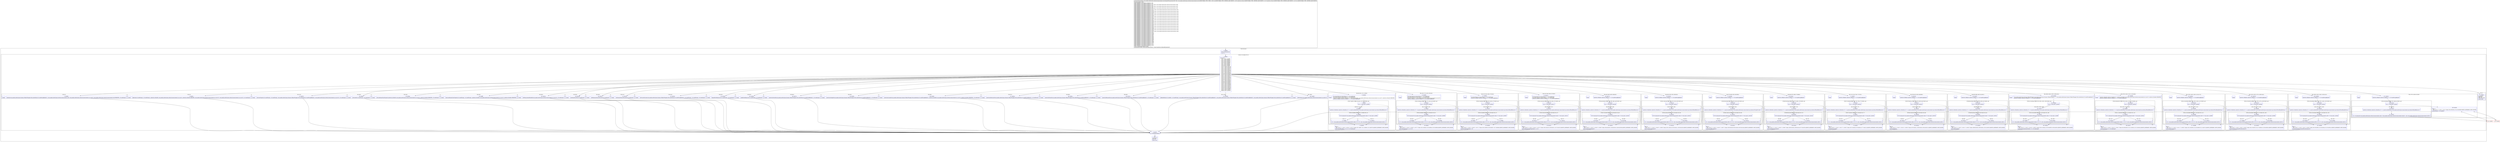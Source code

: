 digraph "CFG forcom.google.android.gms.internal.measurement.zzdo.dispatchTransaction(ILandroid\/os\/Parcel;Landroid\/os\/Parcel;I)Z" {
subgraph cluster_Region_1025951242 {
label = "R(4:0|1|4|144)";
node [shape=record,color=blue];
Node_0 [shape=record,label="{0\:\ 0x0000|MTH_ENTER_BLOCK\l|? r5 = 0\l}"];
subgraph cluster_SwitchRegion_47468828 {
label = "Switch: 38, default: R(1:2)";
node [shape=record,color=blue];
Node_1 [shape=record,label="{1\:\ 0x0001|switch(r9) \{\l    case 1: goto L_0x0006;\l    case 2: goto L_0x0022;\l    case 3: goto L_0x0043;\l    case 4: goto L_0x0076;\l    case 5: goto L_0x0093;\l    case 6: goto L_0x00be;\l    case 7: goto L_0x00e1;\l    case 8: goto L_0x00ee;\l    case 9: goto L_0x00ff;\l    case 10: goto L_0x0114;\l    case 11: goto L_0x013b;\l    case 12: goto L_0x0148;\l    case 13: goto L_0x0151;\l    case 14: goto L_0x015a;\l    case 15: goto L_0x0163;\l    case 16: goto L_0x017d;\l    case 17: goto L_0x019c;\l    case 18: goto L_0x01bb;\l    case 19: goto L_0x01da;\l    case 20: goto L_0x01f9;\l    case 21: goto L_0x0218;\l    case 22: goto L_0x0237;\l    case 23: goto L_0x0256;\l    case 24: goto L_0x0263;\l    case 25: goto L_0x0270;\l    case 26: goto L_0x0281;\l    case 27: goto L_0x0292;\l    case 28: goto L_0x02ab;\l    case 29: goto L_0x02bc;\l    case 30: goto L_0x02cd;\l    case 31: goto L_0x02de;\l    case 32: goto L_0x0309;\l    case 33: goto L_0x0334;\l    case 34: goto L_0x035a;\l    case 35: goto L_0x0379;\l    case 36: goto L_0x0398;\l    case 37: goto L_0x03b7;\l    case 38: goto L_0x03c0;\l    default: goto L_0x0004;\l\}\l}"];
subgraph cluster_Region_488015137 {
label = "R(2:3|1)";
node [shape=record,color=blue];
Node_3 [shape=record,label="{3\:\ 0x0006|initialize(com.google.android.gms.dynamic.IObjectWrapper.Stub.asInterface(r10.readStrongBinder()), (com.google.android.gms.internal.measurement.zzdy) com.google.android.gms.internal.measurement.zzs.zza(r10, com.google.android.gms.internal.measurement.zzdy.CREATOR), r10.readLong())\l}"];
Node_InsnContainer_502675430 [shape=record,label="{|break\l}"];
}
subgraph cluster_Region_962967858 {
label = "R(2:5|1)";
node [shape=record,color=blue];
Node_5 [shape=record,label="{5\:\ 0x0022|logEvent(r10.readString(), r10.readString(), (android.os.Bundle) com.google.android.gms.internal.measurement.zzs.zza(r10, android.os.Bundle.CREATOR), com.google.android.gms.internal.measurement.zzs.zza(r10), com.google.android.gms.internal.measurement.zzs.zza(r10), r10.readLong())\l}"];
Node_InsnContainer_421090227 [shape=record,label="{|break\l}"];
}
subgraph cluster_Region_844884238 {
label = "R(4:6|(2:9|(1:11)(1:12))|8|1)";
node [shape=record,color=blue];
Node_6 [shape=record,label="{6\:\ 0x0043|java.lang.String java.lang.String r2 = r10.readString()\ljava.lang.String java.lang.String r3 = r10.readString()\landroid.os.Bundle android.os.Bundle r4 = (android.os.Bundle) com.google.android.gms.internal.measurement.zzs.zza(r10, android.os.Bundle.CREATOR)\landroid.os.IBinder android.os.IBinder r1 = r10.readStrongBinder()\l}"];
subgraph cluster_IfRegion_1183117277 {
label = "IF [B:7:0x0057] THEN: R(2:9|(1:11)(1:12)) ELSE: null";
node [shape=record,color=blue];
Node_7 [shape=record,label="{7\:\ 0x0057|if (r1 != null) goto L_0x0062\l}"];
subgraph cluster_Region_706485731 {
label = "R(2:9|(1:11)(1:12))";
node [shape=record,color=blue];
Node_9 [shape=record,label="{9\:\ 0x0062|android.os.IInterface android.os.IInterface r0 = r1.queryLocalInterface(\"com.google.android.gms.measurement.api.internal.IBundleReceiver\")\l}"];
subgraph cluster_IfRegion_1991647256 {
label = "IF [B:10:0x006a] THEN: R(1:11) ELSE: R(1:12)";
node [shape=record,color=blue];
Node_10 [shape=record,label="{10\:\ 0x006a|if ((r0 instanceof com.google.android.gms.internal.measurement.zzdq) == true) goto L_0x006c\l}"];
subgraph cluster_Region_1889659871 {
label = "R(1:11)";
node [shape=record,color=blue];
Node_11 [shape=record,label="{11\:\ 0x006c|r5 = (com.google.android.gms.internal.measurement.zzdq) r0\l}"];
}
subgraph cluster_Region_1584957078 {
label = "R(1:12)";
node [shape=record,color=blue];
Node_12 [shape=record,label="{12\:\ 0x0070|r5 = new com.google.android.gms.internal.measurement.zzds(r1)\l}"];
}
}
}
}
Node_8 [shape=record,label="{8\:\ 0x0059|PHI: r5 \l  PHI: (r5v55 ?) = (r5v0 ?), (r5v54 ?), (r5v73 ?) binds: [B:7:0x0057, B:11:0x006c, B:12:0x0070] A[DONT_GENERATE, DONT_INLINE]\l|logEventAndBundle(r2, r3, r4, r5, r10.readLong())\l}"];
Node_InsnContainer_814735932 [shape=record,label="{|break\l}"];
}
subgraph cluster_Region_476756684 {
label = "R(2:13|1)";
node [shape=record,color=blue];
Node_13 [shape=record,label="{13\:\ 0x0076|setUserProperty(r10.readString(), r10.readString(), com.google.android.gms.dynamic.IObjectWrapper.Stub.asInterface(r10.readStrongBinder()), com.google.android.gms.internal.measurement.zzs.zza(r10), r10.readLong())\l}"];
Node_InsnContainer_147995738 [shape=record,label="{|break\l}"];
}
subgraph cluster_Region_1956010563 {
label = "R(4:14|(2:17|(1:19)(1:20))|16|1)";
node [shape=record,color=blue];
Node_14 [shape=record,label="{14\:\ 0x0093|java.lang.String java.lang.String r1 = r10.readString()\ljava.lang.String java.lang.String r2 = r10.readString()\lboolean boolean r3 = com.google.android.gms.internal.measurement.zzs.zza(r10)\landroid.os.IBinder android.os.IBinder r4 = r10.readStrongBinder()\l}"];
subgraph cluster_IfRegion_1418141296 {
label = "IF [B:15:0x00a3] THEN: R(2:17|(1:19)(1:20)) ELSE: null";
node [shape=record,color=blue];
Node_15 [shape=record,label="{15\:\ 0x00a3|if (r4 != null) goto L_0x00aa\l}"];
subgraph cluster_Region_1401028342 {
label = "R(2:17|(1:19)(1:20))";
node [shape=record,color=blue];
Node_17 [shape=record,label="{17\:\ 0x00aa|android.os.IInterface android.os.IInterface r0 = r4.queryLocalInterface(\"com.google.android.gms.measurement.api.internal.IBundleReceiver\")\l}"];
subgraph cluster_IfRegion_1911773256 {
label = "IF [B:18:0x00b2] THEN: R(1:19) ELSE: R(1:20)";
node [shape=record,color=blue];
Node_18 [shape=record,label="{18\:\ 0x00b2|if ((r0 instanceof com.google.android.gms.internal.measurement.zzdq) == true) goto L_0x00b4\l}"];
subgraph cluster_Region_375300744 {
label = "R(1:19)";
node [shape=record,color=blue];
Node_19 [shape=record,label="{19\:\ 0x00b4|r5 = (com.google.android.gms.internal.measurement.zzdq) r0\l}"];
}
subgraph cluster_Region_1873259721 {
label = "R(1:20)";
node [shape=record,color=blue];
Node_20 [shape=record,label="{20\:\ 0x00b8|r5 = new com.google.android.gms.internal.measurement.zzds(r4)\l}"];
}
}
}
}
Node_16 [shape=record,label="{16\:\ 0x00a5|PHI: r5 \l  PHI: (r5v50 ?) = (r5v0 ?), (r5v49 ?), (r5v72 ?) binds: [B:15:0x00a3, B:19:0x00b4, B:20:0x00b8] A[DONT_GENERATE, DONT_INLINE]\l|getUserProperties(r1, r2, r3, r5)\l}"];
Node_InsnContainer_1535472184 [shape=record,label="{|break\l}"];
}
subgraph cluster_Region_684364957 {
label = "R(4:21|(2:24|(1:26)(1:27))|23|1)";
node [shape=record,color=blue];
Node_21 [shape=record,label="{21\:\ 0x00be|java.lang.String java.lang.String r1 = r10.readString()\landroid.os.IBinder android.os.IBinder r2 = r10.readStrongBinder()\l}"];
subgraph cluster_IfRegion_1939772397 {
label = "IF [B:22:0x00c6] THEN: R(2:24|(1:26)(1:27)) ELSE: null";
node [shape=record,color=blue];
Node_22 [shape=record,label="{22\:\ 0x00c6|if (r2 != null) goto L_0x00cd\l}"];
subgraph cluster_Region_154500258 {
label = "R(2:24|(1:26)(1:27))";
node [shape=record,color=blue];
Node_24 [shape=record,label="{24\:\ 0x00cd|android.os.IInterface android.os.IInterface r0 = r2.queryLocalInterface(\"com.google.android.gms.measurement.api.internal.IBundleReceiver\")\l}"];
subgraph cluster_IfRegion_1083107794 {
label = "IF [B:25:0x00d5] THEN: R(1:26) ELSE: R(1:27)";
node [shape=record,color=blue];
Node_25 [shape=record,label="{25\:\ 0x00d5|if ((r0 instanceof com.google.android.gms.internal.measurement.zzdq) == true) goto L_0x00d7\l}"];
subgraph cluster_Region_626068710 {
label = "R(1:26)";
node [shape=record,color=blue];
Node_26 [shape=record,label="{26\:\ 0x00d7|r5 = (com.google.android.gms.internal.measurement.zzdq) r0\l}"];
}
subgraph cluster_Region_761935067 {
label = "R(1:27)";
node [shape=record,color=blue];
Node_27 [shape=record,label="{27\:\ 0x00db|r5 = new com.google.android.gms.internal.measurement.zzds(r2)\l}"];
}
}
}
}
Node_23 [shape=record,label="{23\:\ 0x00c8|PHI: r5 \l  PHI: (r5v46 ?) = (r5v0 ?), (r5v45 ?), (r5v71 ?) binds: [B:22:0x00c6, B:26:0x00d7, B:27:0x00db] A[DONT_GENERATE, DONT_INLINE]\l|getMaxUserProperties(r1, r5)\l}"];
Node_InsnContainer_349500790 [shape=record,label="{|break\l}"];
}
subgraph cluster_Region_1562481146 {
label = "R(2:28|1)";
node [shape=record,color=blue];
Node_28 [shape=record,label="{28\:\ 0x00e1|setUserId(r10.readString(), r10.readLong())\l}"];
Node_InsnContainer_1149781736 [shape=record,label="{|break\l}"];
}
subgraph cluster_Region_879556851 {
label = "R(2:29|1)";
node [shape=record,color=blue];
Node_29 [shape=record,label="{29\:\ 0x00ee|setConditionalUserProperty((android.os.Bundle) com.google.android.gms.internal.measurement.zzs.zza(r10, android.os.Bundle.CREATOR), r10.readLong())\l}"];
Node_InsnContainer_127976525 [shape=record,label="{|break\l}"];
}
subgraph cluster_Region_1449081602 {
label = "R(2:30|1)";
node [shape=record,color=blue];
Node_30 [shape=record,label="{30\:\ 0x00ff|clearConditionalUserProperty(r10.readString(), r10.readString(), (android.os.Bundle) com.google.android.gms.internal.measurement.zzs.zza(r10, android.os.Bundle.CREATOR))\l}"];
Node_InsnContainer_1348900903 [shape=record,label="{|break\l}"];
}
subgraph cluster_Region_1063657312 {
label = "R(4:31|(2:34|(1:36)(1:37))|33|1)";
node [shape=record,color=blue];
Node_31 [shape=record,label="{31\:\ 0x0114|java.lang.String java.lang.String r1 = r10.readString()\ljava.lang.String java.lang.String r2 = r10.readString()\landroid.os.IBinder android.os.IBinder r3 = r10.readStrongBinder()\l}"];
subgraph cluster_IfRegion_1347764380 {
label = "IF [B:32:0x0120] THEN: R(2:34|(1:36)(1:37)) ELSE: null";
node [shape=record,color=blue];
Node_32 [shape=record,label="{32\:\ 0x0120|if (r3 != null) goto L_0x0127\l}"];
subgraph cluster_Region_1917281968 {
label = "R(2:34|(1:36)(1:37))";
node [shape=record,color=blue];
Node_34 [shape=record,label="{34\:\ 0x0127|android.os.IInterface android.os.IInterface r0 = r3.queryLocalInterface(\"com.google.android.gms.measurement.api.internal.IBundleReceiver\")\l}"];
subgraph cluster_IfRegion_1808792129 {
label = "IF [B:35:0x012f] THEN: R(1:36) ELSE: R(1:37)";
node [shape=record,color=blue];
Node_35 [shape=record,label="{35\:\ 0x012f|if ((r0 instanceof com.google.android.gms.internal.measurement.zzdq) == true) goto L_0x0131\l}"];
subgraph cluster_Region_481958657 {
label = "R(1:36)";
node [shape=record,color=blue];
Node_36 [shape=record,label="{36\:\ 0x0131|r5 = (com.google.android.gms.internal.measurement.zzdq) r0\l}"];
}
subgraph cluster_Region_1661541572 {
label = "R(1:37)";
node [shape=record,color=blue];
Node_37 [shape=record,label="{37\:\ 0x0135|r5 = new com.google.android.gms.internal.measurement.zzds(r3)\l}"];
}
}
}
}
Node_33 [shape=record,label="{33\:\ 0x0122|PHI: r5 \l  PHI: (r5v43 ?) = (r5v0 ?), (r5v42 ?), (r5v70 ?) binds: [B:32:0x0120, B:36:0x0131, B:37:0x0135] A[DONT_GENERATE, DONT_INLINE]\l|getConditionalUserProperties(r1, r2, r5)\l}"];
Node_InsnContainer_60709304 [shape=record,label="{|break\l}"];
}
subgraph cluster_Region_43874090 {
label = "R(2:38|1)";
node [shape=record,color=blue];
Node_38 [shape=record,label="{38\:\ 0x013b|setMeasurementEnabled(com.google.android.gms.internal.measurement.zzs.zza(r10), r10.readLong())\l}"];
Node_InsnContainer_758500176 [shape=record,label="{|break\l}"];
}
subgraph cluster_Region_1240914289 {
label = "R(2:39|1)";
node [shape=record,color=blue];
Node_39 [shape=record,label="{39\:\ 0x0148|resetAnalyticsData(r10.readLong())\l}"];
Node_InsnContainer_945031790 [shape=record,label="{|break\l}"];
}
subgraph cluster_Region_1360596585 {
label = "R(2:40|1)";
node [shape=record,color=blue];
Node_40 [shape=record,label="{40\:\ 0x0151|setMinimumSessionDuration(r10.readLong())\l}"];
Node_InsnContainer_1383407697 [shape=record,label="{|break\l}"];
}
subgraph cluster_Region_758597183 {
label = "R(2:41|1)";
node [shape=record,color=blue];
Node_41 [shape=record,label="{41\:\ 0x015a|setSessionTimeoutDuration(r10.readLong())\l}"];
Node_InsnContainer_900218509 [shape=record,label="{|break\l}"];
}
subgraph cluster_Region_744162327 {
label = "R(2:42|1)";
node [shape=record,color=blue];
Node_42 [shape=record,label="{42\:\ 0x0163|setCurrentScreen(com.google.android.gms.dynamic.IObjectWrapper.Stub.asInterface(r10.readStrongBinder()), r10.readString(), r10.readString(), r10.readLong())\l}"];
Node_InsnContainer_1473764965 [shape=record,label="{|break\l}"];
}
subgraph cluster_Region_91778681 {
label = "R(4:43|(2:46|(1:48)(1:49))|45|1)";
node [shape=record,color=blue];
Node_43 [shape=record,label="{43\:\ 0x017d|android.os.IBinder android.os.IBinder r1 = r10.readStrongBinder()\l}"];
subgraph cluster_IfRegion_148196538 {
label = "IF [B:44:0x0181] THEN: R(2:46|(1:48)(1:49)) ELSE: null";
node [shape=record,color=blue];
Node_44 [shape=record,label="{44\:\ 0x0181|if (r1 != null) goto L_0x0188\l}"];
subgraph cluster_Region_1594409770 {
label = "R(2:46|(1:48)(1:49))";
node [shape=record,color=blue];
Node_46 [shape=record,label="{46\:\ 0x0188|android.os.IInterface android.os.IInterface r0 = r1.queryLocalInterface(\"com.google.android.gms.measurement.api.internal.IBundleReceiver\")\l}"];
subgraph cluster_IfRegion_195194232 {
label = "IF [B:47:0x0190] THEN: R(1:48) ELSE: R(1:49)";
node [shape=record,color=blue];
Node_47 [shape=record,label="{47\:\ 0x0190|if ((r0 instanceof com.google.android.gms.internal.measurement.zzdq) == true) goto L_0x0192\l}"];
subgraph cluster_Region_462402270 {
label = "R(1:48)";
node [shape=record,color=blue];
Node_48 [shape=record,label="{48\:\ 0x0192|r5 = (com.google.android.gms.internal.measurement.zzdq) r0\l}"];
}
subgraph cluster_Region_463817074 {
label = "R(1:49)";
node [shape=record,color=blue];
Node_49 [shape=record,label="{49\:\ 0x0196|r5 = new com.google.android.gms.internal.measurement.zzds(r1)\l}"];
}
}
}
}
Node_45 [shape=record,label="{45\:\ 0x0183|PHI: r5 \l  PHI: (r5v40 ?) = (r5v0 ?), (r5v39 ?), (r5v69 ?) binds: [B:44:0x0181, B:48:0x0192, B:49:0x0196] A[DONT_GENERATE, DONT_INLINE]\l|getCurrentScreenName(r5)\l}"];
Node_InsnContainer_1078361118 [shape=record,label="{|break\l}"];
}
subgraph cluster_Region_1037839244 {
label = "R(4:50|(2:53|(1:55)(1:56))|52|1)";
node [shape=record,color=blue];
Node_50 [shape=record,label="{50\:\ 0x019c|android.os.IBinder android.os.IBinder r1 = r10.readStrongBinder()\l}"];
subgraph cluster_IfRegion_11203598 {
label = "IF [B:51:0x01a0] THEN: R(2:53|(1:55)(1:56)) ELSE: null";
node [shape=record,color=blue];
Node_51 [shape=record,label="{51\:\ 0x01a0|if (r1 != null) goto L_0x01a7\l}"];
subgraph cluster_Region_1486982136 {
label = "R(2:53|(1:55)(1:56))";
node [shape=record,color=blue];
Node_53 [shape=record,label="{53\:\ 0x01a7|android.os.IInterface android.os.IInterface r0 = r1.queryLocalInterface(\"com.google.android.gms.measurement.api.internal.IBundleReceiver\")\l}"];
subgraph cluster_IfRegion_463999104 {
label = "IF [B:54:0x01af] THEN: R(1:55) ELSE: R(1:56)";
node [shape=record,color=blue];
Node_54 [shape=record,label="{54\:\ 0x01af|if ((r0 instanceof com.google.android.gms.internal.measurement.zzdq) == true) goto L_0x01b1\l}"];
subgraph cluster_Region_1737131730 {
label = "R(1:55)";
node [shape=record,color=blue];
Node_55 [shape=record,label="{55\:\ 0x01b1|r5 = (com.google.android.gms.internal.measurement.zzdq) r0\l}"];
}
subgraph cluster_Region_903805485 {
label = "R(1:56)";
node [shape=record,color=blue];
Node_56 [shape=record,label="{56\:\ 0x01b5|r5 = new com.google.android.gms.internal.measurement.zzds(r1)\l}"];
}
}
}
}
Node_52 [shape=record,label="{52\:\ 0x01a2|PHI: r5 \l  PHI: (r5v37 ?) = (r5v0 ?), (r5v36 ?), (r5v68 ?) binds: [B:51:0x01a0, B:55:0x01b1, B:56:0x01b5] A[DONT_GENERATE, DONT_INLINE]\l|getCurrentScreenClass(r5)\l}"];
Node_InsnContainer_888045261 [shape=record,label="{|break\l}"];
}
subgraph cluster_Region_663099318 {
label = "R(4:57|(2:60|(1:62)(1:63))|59|1)";
node [shape=record,color=blue];
Node_57 [shape=record,label="{57\:\ 0x01bb|android.os.IBinder android.os.IBinder r1 = r10.readStrongBinder()\l}"];
subgraph cluster_IfRegion_1391543391 {
label = "IF [B:58:0x01bf] THEN: R(2:60|(1:62)(1:63)) ELSE: null";
node [shape=record,color=blue];
Node_58 [shape=record,label="{58\:\ 0x01bf|if (r1 != null) goto L_0x01c6\l}"];
subgraph cluster_Region_479980086 {
label = "R(2:60|(1:62)(1:63))";
node [shape=record,color=blue];
Node_60 [shape=record,label="{60\:\ 0x01c6|android.os.IInterface android.os.IInterface r0 = r1.queryLocalInterface(\"com.google.android.gms.measurement.api.internal.IStringProvider\")\l}"];
subgraph cluster_IfRegion_492949998 {
label = "IF [B:61:0x01ce] THEN: R(1:62) ELSE: R(1:63)";
node [shape=record,color=blue];
Node_61 [shape=record,label="{61\:\ 0x01ce|if ((r0 instanceof com.google.android.gms.internal.measurement.zzdw) == true) goto L_0x01d0\l}"];
subgraph cluster_Region_576939558 {
label = "R(1:62)";
node [shape=record,color=blue];
Node_62 [shape=record,label="{62\:\ 0x01d0|r5 = (com.google.android.gms.internal.measurement.zzdw) r0\l}"];
}
subgraph cluster_Region_1537384935 {
label = "R(1:63)";
node [shape=record,color=blue];
Node_63 [shape=record,label="{63\:\ 0x01d4|r5 = new com.google.android.gms.internal.measurement.zzdx(r1)\l}"];
}
}
}
}
Node_59 [shape=record,label="{59\:\ 0x01c1|PHI: r5 \l  PHI: (r5v34 ?) = (r5v0 ?), (r5v33 ?), (r5v67 ?) binds: [B:58:0x01bf, B:62:0x01d0, B:63:0x01d4] A[DONT_GENERATE, DONT_INLINE]\l|setInstanceIdProvider(r5)\l}"];
Node_InsnContainer_1080143867 [shape=record,label="{|break\l}"];
}
subgraph cluster_Region_1154469219 {
label = "R(4:64|(2:67|(1:69)(1:70))|66|1)";
node [shape=record,color=blue];
Node_64 [shape=record,label="{64\:\ 0x01da|android.os.IBinder android.os.IBinder r1 = r10.readStrongBinder()\l}"];
subgraph cluster_IfRegion_1205942455 {
label = "IF [B:65:0x01de] THEN: R(2:67|(1:69)(1:70)) ELSE: null";
node [shape=record,color=blue];
Node_65 [shape=record,label="{65\:\ 0x01de|if (r1 != null) goto L_0x01e5\l}"];
subgraph cluster_Region_425919240 {
label = "R(2:67|(1:69)(1:70))";
node [shape=record,color=blue];
Node_67 [shape=record,label="{67\:\ 0x01e5|android.os.IInterface android.os.IInterface r0 = r1.queryLocalInterface(\"com.google.android.gms.measurement.api.internal.IBundleReceiver\")\l}"];
subgraph cluster_IfRegion_30638252 {
label = "IF [B:68:0x01ed] THEN: R(1:69) ELSE: R(1:70)";
node [shape=record,color=blue];
Node_68 [shape=record,label="{68\:\ 0x01ed|if ((r0 instanceof com.google.android.gms.internal.measurement.zzdq) == true) goto L_0x01ef\l}"];
subgraph cluster_Region_452180006 {
label = "R(1:69)";
node [shape=record,color=blue];
Node_69 [shape=record,label="{69\:\ 0x01ef|r5 = (com.google.android.gms.internal.measurement.zzdq) r0\l}"];
}
subgraph cluster_Region_1749156544 {
label = "R(1:70)";
node [shape=record,color=blue];
Node_70 [shape=record,label="{70\:\ 0x01f3|r5 = new com.google.android.gms.internal.measurement.zzds(r1)\l}"];
}
}
}
}
Node_66 [shape=record,label="{66\:\ 0x01e0|PHI: r5 \l  PHI: (r5v31 ?) = (r5v0 ?), (r5v30 ?), (r5v66 ?) binds: [B:65:0x01de, B:69:0x01ef, B:70:0x01f3] A[DONT_GENERATE, DONT_INLINE]\l|getCachedAppInstanceId(r5)\l}"];
Node_InsnContainer_690779492 [shape=record,label="{|break\l}"];
}
subgraph cluster_Region_2053660304 {
label = "R(4:71|(2:74|(1:76)(1:77))|73|1)";
node [shape=record,color=blue];
Node_71 [shape=record,label="{71\:\ 0x01f9|android.os.IBinder android.os.IBinder r1 = r10.readStrongBinder()\l}"];
subgraph cluster_IfRegion_1982140204 {
label = "IF [B:72:0x01fd] THEN: R(2:74|(1:76)(1:77)) ELSE: null";
node [shape=record,color=blue];
Node_72 [shape=record,label="{72\:\ 0x01fd|if (r1 != null) goto L_0x0204\l}"];
subgraph cluster_Region_1970124976 {
label = "R(2:74|(1:76)(1:77))";
node [shape=record,color=blue];
Node_74 [shape=record,label="{74\:\ 0x0204|android.os.IInterface android.os.IInterface r0 = r1.queryLocalInterface(\"com.google.android.gms.measurement.api.internal.IBundleReceiver\")\l}"];
subgraph cluster_IfRegion_568215020 {
label = "IF [B:75:0x020c] THEN: R(1:76) ELSE: R(1:77)";
node [shape=record,color=blue];
Node_75 [shape=record,label="{75\:\ 0x020c|if ((r0 instanceof com.google.android.gms.internal.measurement.zzdq) == true) goto L_0x020e\l}"];
subgraph cluster_Region_1576284588 {
label = "R(1:76)";
node [shape=record,color=blue];
Node_76 [shape=record,label="{76\:\ 0x020e|r5 = (com.google.android.gms.internal.measurement.zzdq) r0\l}"];
}
subgraph cluster_Region_5619716 {
label = "R(1:77)";
node [shape=record,color=blue];
Node_77 [shape=record,label="{77\:\ 0x0212|r5 = new com.google.android.gms.internal.measurement.zzds(r1)\l}"];
}
}
}
}
Node_73 [shape=record,label="{73\:\ 0x01ff|PHI: r5 \l  PHI: (r5v28 ?) = (r5v0 ?), (r5v27 ?), (r5v65 ?) binds: [B:72:0x01fd, B:76:0x020e, B:77:0x0212] A[DONT_GENERATE, DONT_INLINE]\l|getAppInstanceId(r5)\l}"];
Node_InsnContainer_1526291155 [shape=record,label="{|break\l}"];
}
subgraph cluster_Region_352450594 {
label = "R(4:78|(2:81|(1:83)(1:84))|80|1)";
node [shape=record,color=blue];
Node_78 [shape=record,label="{78\:\ 0x0218|android.os.IBinder android.os.IBinder r1 = r10.readStrongBinder()\l}"];
subgraph cluster_IfRegion_1448784442 {
label = "IF [B:79:0x021c] THEN: R(2:81|(1:83)(1:84)) ELSE: null";
node [shape=record,color=blue];
Node_79 [shape=record,label="{79\:\ 0x021c|if (r1 != null) goto L_0x0223\l}"];
subgraph cluster_Region_1426078949 {
label = "R(2:81|(1:83)(1:84))";
node [shape=record,color=blue];
Node_81 [shape=record,label="{81\:\ 0x0223|android.os.IInterface android.os.IInterface r0 = r1.queryLocalInterface(\"com.google.android.gms.measurement.api.internal.IBundleReceiver\")\l}"];
subgraph cluster_IfRegion_1062936640 {
label = "IF [B:82:0x022b] THEN: R(1:83) ELSE: R(1:84)";
node [shape=record,color=blue];
Node_82 [shape=record,label="{82\:\ 0x022b|if ((r0 instanceof com.google.android.gms.internal.measurement.zzdq) == true) goto L_0x022d\l}"];
subgraph cluster_Region_527128800 {
label = "R(1:83)";
node [shape=record,color=blue];
Node_83 [shape=record,label="{83\:\ 0x022d|r5 = (com.google.android.gms.internal.measurement.zzdq) r0\l}"];
}
subgraph cluster_Region_1661055596 {
label = "R(1:84)";
node [shape=record,color=blue];
Node_84 [shape=record,label="{84\:\ 0x0231|r5 = new com.google.android.gms.internal.measurement.zzds(r1)\l}"];
}
}
}
}
Node_80 [shape=record,label="{80\:\ 0x021e|PHI: r5 \l  PHI: (r5v25 ?) = (r5v0 ?), (r5v24 ?), (r5v64 ?) binds: [B:79:0x021c, B:83:0x022d, B:84:0x0231] A[DONT_GENERATE, DONT_INLINE]\l|getGmpAppId(r5)\l}"];
Node_InsnContainer_489054039 [shape=record,label="{|break\l}"];
}
subgraph cluster_Region_493865124 {
label = "R(4:85|(2:88|(1:90)(1:91))|87|1)";
node [shape=record,color=blue];
Node_85 [shape=record,label="{85\:\ 0x0237|android.os.IBinder android.os.IBinder r1 = r10.readStrongBinder()\l}"];
subgraph cluster_IfRegion_1073190345 {
label = "IF [B:86:0x023b] THEN: R(2:88|(1:90)(1:91)) ELSE: null";
node [shape=record,color=blue];
Node_86 [shape=record,label="{86\:\ 0x023b|if (r1 != null) goto L_0x0242\l}"];
subgraph cluster_Region_252491682 {
label = "R(2:88|(1:90)(1:91))";
node [shape=record,color=blue];
Node_88 [shape=record,label="{88\:\ 0x0242|android.os.IInterface android.os.IInterface r0 = r1.queryLocalInterface(\"com.google.android.gms.measurement.api.internal.IBundleReceiver\")\l}"];
subgraph cluster_IfRegion_323702664 {
label = "IF [B:89:0x024a] THEN: R(1:90) ELSE: R(1:91)";
node [shape=record,color=blue];
Node_89 [shape=record,label="{89\:\ 0x024a|if ((r0 instanceof com.google.android.gms.internal.measurement.zzdq) == true) goto L_0x024c\l}"];
subgraph cluster_Region_893500731 {
label = "R(1:90)";
node [shape=record,color=blue];
Node_90 [shape=record,label="{90\:\ 0x024c|r5 = (com.google.android.gms.internal.measurement.zzdq) r0\l}"];
}
subgraph cluster_Region_2017033538 {
label = "R(1:91)";
node [shape=record,color=blue];
Node_91 [shape=record,label="{91\:\ 0x0250|r5 = new com.google.android.gms.internal.measurement.zzds(r1)\l}"];
}
}
}
}
Node_87 [shape=record,label="{87\:\ 0x023d|PHI: r5 \l  PHI: (r5v22 ?) = (r5v0 ?), (r5v21 ?), (r5v63 ?) binds: [B:86:0x023b, B:90:0x024c, B:91:0x0250] A[DONT_GENERATE, DONT_INLINE]\l|generateEventId(r5)\l}"];
Node_InsnContainer_1349854591 [shape=record,label="{|break\l}"];
}
subgraph cluster_Region_448326976 {
label = "R(2:92|1)";
node [shape=record,color=blue];
Node_92 [shape=record,label="{92\:\ 0x0256|beginAdUnitExposure(r10.readString(), r10.readLong())\l}"];
Node_InsnContainer_168235782 [shape=record,label="{|break\l}"];
}
subgraph cluster_Region_628369910 {
label = "R(2:93|1)";
node [shape=record,color=blue];
Node_93 [shape=record,label="{93\:\ 0x0263|endAdUnitExposure(r10.readString(), r10.readLong())\l}"];
Node_InsnContainer_1548992250 [shape=record,label="{|break\l}"];
}
subgraph cluster_Region_31234781 {
label = "R(2:94|1)";
node [shape=record,color=blue];
Node_94 [shape=record,label="{94\:\ 0x0270|onActivityStarted(com.google.android.gms.dynamic.IObjectWrapper.Stub.asInterface(r10.readStrongBinder()), r10.readLong())\l}"];
Node_InsnContainer_863057603 [shape=record,label="{|break\l}"];
}
subgraph cluster_Region_927892162 {
label = "R(2:95|1)";
node [shape=record,color=blue];
Node_95 [shape=record,label="{95\:\ 0x0281|onActivityStopped(com.google.android.gms.dynamic.IObjectWrapper.Stub.asInterface(r10.readStrongBinder()), r10.readLong())\l}"];
Node_InsnContainer_1990942399 [shape=record,label="{|break\l}"];
}
subgraph cluster_Region_331626693 {
label = "R(2:96|1)";
node [shape=record,color=blue];
Node_96 [shape=record,label="{96\:\ 0x0292|onActivityCreated(com.google.android.gms.dynamic.IObjectWrapper.Stub.asInterface(r10.readStrongBinder()), (android.os.Bundle) com.google.android.gms.internal.measurement.zzs.zza(r10, android.os.Bundle.CREATOR), r10.readLong())\l}"];
Node_InsnContainer_691651408 [shape=record,label="{|break\l}"];
}
subgraph cluster_Region_1789008935 {
label = "R(2:97|1)";
node [shape=record,color=blue];
Node_97 [shape=record,label="{97\:\ 0x02ab|onActivityDestroyed(com.google.android.gms.dynamic.IObjectWrapper.Stub.asInterface(r10.readStrongBinder()), r10.readLong())\l}"];
Node_InsnContainer_1179707754 [shape=record,label="{|break\l}"];
}
subgraph cluster_Region_1960895349 {
label = "R(2:98|1)";
node [shape=record,color=blue];
Node_98 [shape=record,label="{98\:\ 0x02bc|onActivityPaused(com.google.android.gms.dynamic.IObjectWrapper.Stub.asInterface(r10.readStrongBinder()), r10.readLong())\l}"];
Node_InsnContainer_329551354 [shape=record,label="{|break\l}"];
}
subgraph cluster_Region_1771956365 {
label = "R(2:99|1)";
node [shape=record,color=blue];
Node_99 [shape=record,label="{99\:\ 0x02cd|onActivityResumed(com.google.android.gms.dynamic.IObjectWrapper.Stub.asInterface(r10.readStrongBinder()), r10.readLong())\l}"];
Node_InsnContainer_684148589 [shape=record,label="{|break\l}"];
}
subgraph cluster_Region_1022385467 {
label = "R(4:100|(2:103|(1:105)(1:106))|102|1)";
node [shape=record,color=blue];
Node_100 [shape=record,label="{100\:\ 0x02de|com.google.android.gms.dynamic.IObjectWrapper com.google.android.gms.dynamic.IObjectWrapper r1 = com.google.android.gms.dynamic.IObjectWrapper.Stub.asInterface(r10.readStrongBinder())\landroid.os.IBinder android.os.IBinder r2 = r10.readStrongBinder()\l}"];
subgraph cluster_IfRegion_1979229803 {
label = "IF [B:101:0x02ea] THEN: R(2:103|(1:105)(1:106)) ELSE: null";
node [shape=record,color=blue];
Node_101 [shape=record,label="{101\:\ 0x02ea|if (r2 != null) goto L_0x02f5\l}"];
subgraph cluster_Region_2064448249 {
label = "R(2:103|(1:105)(1:106))";
node [shape=record,color=blue];
Node_103 [shape=record,label="{103\:\ 0x02f5|android.os.IInterface android.os.IInterface r0 = r2.queryLocalInterface(\"com.google.android.gms.measurement.api.internal.IBundleReceiver\")\l}"];
subgraph cluster_IfRegion_1007627120 {
label = "IF [B:104:0x02fd] THEN: R(1:105) ELSE: R(1:106)";
node [shape=record,color=blue];
Node_104 [shape=record,label="{104\:\ 0x02fd|if ((r0 instanceof com.google.android.gms.internal.measurement.zzdq) == true) goto L_0x02ff\l}"];
subgraph cluster_Region_2019025638 {
label = "R(1:105)";
node [shape=record,color=blue];
Node_105 [shape=record,label="{105\:\ 0x02ff|r5 = (com.google.android.gms.internal.measurement.zzdq) r0\l}"];
}
subgraph cluster_Region_1305785699 {
label = "R(1:106)";
node [shape=record,color=blue];
Node_106 [shape=record,label="{106\:\ 0x0303|r5 = new com.google.android.gms.internal.measurement.zzds(r2)\l}"];
}
}
}
}
Node_102 [shape=record,label="{102\:\ 0x02ec|PHI: r5 \l  PHI: (r5v19 ?) = (r5v0 ?), (r5v18 ?), (r5v62 ?) binds: [B:101:0x02ea, B:105:0x02ff, B:106:0x0303] A[DONT_GENERATE, DONT_INLINE]\l|onActivitySaveInstanceState(r1, r5, r10.readLong())\l}"];
Node_InsnContainer_1531966027 [shape=record,label="{|break\l}"];
}
subgraph cluster_Region_1444360736 {
label = "R(4:107|(2:110|(1:112)(1:113))|109|1)";
node [shape=record,color=blue];
Node_107 [shape=record,label="{107\:\ 0x0309|android.os.Bundle android.os.Bundle r0 = (android.os.Bundle) com.google.android.gms.internal.measurement.zzs.zza(r10, android.os.Bundle.CREATOR)\landroid.os.IBinder android.os.IBinder r2 = r10.readStrongBinder()\l}"];
subgraph cluster_IfRegion_2122190997 {
label = "IF [B:108:0x0315] THEN: R(2:110|(1:112)(1:113)) ELSE: null";
node [shape=record,color=blue];
Node_108 [shape=record,label="{108\:\ 0x0315|if (r2 != null) goto L_0x0320\l}"];
subgraph cluster_Region_1595087586 {
label = "R(2:110|(1:112)(1:113))";
node [shape=record,color=blue];
Node_110 [shape=record,label="{110\:\ 0x0320|android.os.IInterface android.os.IInterface r1 = r2.queryLocalInterface(\"com.google.android.gms.measurement.api.internal.IBundleReceiver\")\l}"];
subgraph cluster_IfRegion_1676415738 {
label = "IF [B:111:0x0328] THEN: R(1:112) ELSE: R(1:113)";
node [shape=record,color=blue];
Node_111 [shape=record,label="{111\:\ 0x0328|if ((r1 instanceof com.google.android.gms.internal.measurement.zzdq) == true) goto L_0x032a\l}"];
subgraph cluster_Region_1315014550 {
label = "R(1:112)";
node [shape=record,color=blue];
Node_112 [shape=record,label="{112\:\ 0x032a|r5 = (com.google.android.gms.internal.measurement.zzdq) r1\l}"];
}
subgraph cluster_Region_230543697 {
label = "R(1:113)";
node [shape=record,color=blue];
Node_113 [shape=record,label="{113\:\ 0x032e|r5 = new com.google.android.gms.internal.measurement.zzds(r2)\l}"];
}
}
}
}
Node_109 [shape=record,label="{109\:\ 0x0317|PHI: r5 \l  PHI: (r5v16 ?) = (r5v0 ?), (r5v15 ?), (r5v61 ?) binds: [B:108:0x0315, B:112:0x032a, B:113:0x032e] A[DONT_GENERATE, DONT_INLINE]\l|performAction(r0, r5, r10.readLong())\l}"];
Node_InsnContainer_1823698821 [shape=record,label="{|break\l}"];
}
subgraph cluster_Region_1793866526 {
label = "R(2:114|1)";
node [shape=record,color=blue];
Node_114 [shape=record,label="{114\:\ 0x0334|logHealthData(r10.readInt(), r10.readString(), com.google.android.gms.dynamic.IObjectWrapper.Stub.asInterface(r10.readStrongBinder()), com.google.android.gms.dynamic.IObjectWrapper.Stub.asInterface(r10.readStrongBinder()), com.google.android.gms.dynamic.IObjectWrapper.Stub.asInterface(r10.readStrongBinder()))\l}"];
Node_InsnContainer_2013459713 [shape=record,label="{|break\l}"];
}
subgraph cluster_Region_1103701502 {
label = "R(4:115|(2:118|(1:120)(1:121))|117|1)";
node [shape=record,color=blue];
Node_115 [shape=record,label="{115\:\ 0x035a|android.os.IBinder android.os.IBinder r1 = r10.readStrongBinder()\l}"];
subgraph cluster_IfRegion_524800353 {
label = "IF [B:116:0x035e] THEN: R(2:118|(1:120)(1:121)) ELSE: null";
node [shape=record,color=blue];
Node_116 [shape=record,label="{116\:\ 0x035e|if (r1 != null) goto L_0x0365\l}"];
subgraph cluster_Region_147230906 {
label = "R(2:118|(1:120)(1:121))";
node [shape=record,color=blue];
Node_118 [shape=record,label="{118\:\ 0x0365|android.os.IInterface android.os.IInterface r0 = r1.queryLocalInterface(\"com.google.android.gms.measurement.api.internal.IEventHandlerProxy\")\l}"];
subgraph cluster_IfRegion_315660870 {
label = "IF [B:119:0x036d] THEN: R(1:120) ELSE: R(1:121)";
node [shape=record,color=blue];
Node_119 [shape=record,label="{119\:\ 0x036d|if ((r0 instanceof com.google.android.gms.internal.measurement.zzdt) == true) goto L_0x036f\l}"];
subgraph cluster_Region_1226597264 {
label = "R(1:120)";
node [shape=record,color=blue];
Node_120 [shape=record,label="{120\:\ 0x036f|r5 = (com.google.android.gms.internal.measurement.zzdt) r0\l}"];
}
subgraph cluster_Region_1916609498 {
label = "R(1:121)";
node [shape=record,color=blue];
Node_121 [shape=record,label="{121\:\ 0x0373|r5 = new com.google.android.gms.internal.measurement.zzdv(r1)\l}"];
}
}
}
}
Node_117 [shape=record,label="{117\:\ 0x0360|PHI: r5 \l  PHI: (r5v12 ?) = (r5v0 ?), (r5v11 ?), (r5v60 ?) binds: [B:116:0x035e, B:120:0x036f, B:121:0x0373] A[DONT_GENERATE, DONT_INLINE]\l|setEventInterceptor(r5)\l}"];
Node_InsnContainer_1559993824 [shape=record,label="{|break\l}"];
}
subgraph cluster_Region_1537164333 {
label = "R(4:122|(2:125|(1:127)(1:128))|124|1)";
node [shape=record,color=blue];
Node_122 [shape=record,label="{122\:\ 0x0379|android.os.IBinder android.os.IBinder r1 = r10.readStrongBinder()\l}"];
subgraph cluster_IfRegion_477199607 {
label = "IF [B:123:0x037d] THEN: R(2:125|(1:127)(1:128)) ELSE: null";
node [shape=record,color=blue];
Node_123 [shape=record,label="{123\:\ 0x037d|if (r1 != null) goto L_0x0384\l}"];
subgraph cluster_Region_108236787 {
label = "R(2:125|(1:127)(1:128))";
node [shape=record,color=blue];
Node_125 [shape=record,label="{125\:\ 0x0384|android.os.IInterface android.os.IInterface r0 = r1.queryLocalInterface(\"com.google.android.gms.measurement.api.internal.IEventHandlerProxy\")\l}"];
subgraph cluster_IfRegion_1255457491 {
label = "IF [B:126:0x038c] THEN: R(1:127) ELSE: R(1:128)";
node [shape=record,color=blue];
Node_126 [shape=record,label="{126\:\ 0x038c|if ((r0 instanceof com.google.android.gms.internal.measurement.zzdt) == true) goto L_0x038e\l}"];
subgraph cluster_Region_1107426124 {
label = "R(1:127)";
node [shape=record,color=blue];
Node_127 [shape=record,label="{127\:\ 0x038e|r5 = (com.google.android.gms.internal.measurement.zzdt) r0\l}"];
}
subgraph cluster_Region_286562706 {
label = "R(1:128)";
node [shape=record,color=blue];
Node_128 [shape=record,label="{128\:\ 0x0392|r5 = new com.google.android.gms.internal.measurement.zzdv(r1)\l}"];
}
}
}
}
Node_124 [shape=record,label="{124\:\ 0x037f|PHI: r5 \l  PHI: (r5v9 ?) = (r5v0 ?), (r5v8 ?), (r5v59 ?) binds: [B:123:0x037d, B:127:0x038e, B:128:0x0392] A[DONT_GENERATE, DONT_INLINE]\l|registerOnMeasurementEventListener(r5)\l}"];
Node_InsnContainer_734203581 [shape=record,label="{|break\l}"];
}
subgraph cluster_Region_160194609 {
label = "R(4:129|(2:132|(1:134)(1:135))|131|1)";
node [shape=record,color=blue];
Node_129 [shape=record,label="{129\:\ 0x0398|android.os.IBinder android.os.IBinder r1 = r10.readStrongBinder()\l}"];
subgraph cluster_IfRegion_1096509554 {
label = "IF [B:130:0x039c] THEN: R(2:132|(1:134)(1:135)) ELSE: null";
node [shape=record,color=blue];
Node_130 [shape=record,label="{130\:\ 0x039c|if (r1 != null) goto L_0x03a3\l}"];
subgraph cluster_Region_123303512 {
label = "R(2:132|(1:134)(1:135))";
node [shape=record,color=blue];
Node_132 [shape=record,label="{132\:\ 0x03a3|android.os.IInterface android.os.IInterface r0 = r1.queryLocalInterface(\"com.google.android.gms.measurement.api.internal.IEventHandlerProxy\")\l}"];
subgraph cluster_IfRegion_1789389860 {
label = "IF [B:133:0x03ab] THEN: R(1:134) ELSE: R(1:135)";
node [shape=record,color=blue];
Node_133 [shape=record,label="{133\:\ 0x03ab|if ((r0 instanceof com.google.android.gms.internal.measurement.zzdt) == true) goto L_0x03ad\l}"];
subgraph cluster_Region_98991296 {
label = "R(1:134)";
node [shape=record,color=blue];
Node_134 [shape=record,label="{134\:\ 0x03ad|r5 = (com.google.android.gms.internal.measurement.zzdt) r0\l}"];
}
subgraph cluster_Region_1016042713 {
label = "R(1:135)";
node [shape=record,color=blue];
Node_135 [shape=record,label="{135\:\ 0x03b1|r5 = new com.google.android.gms.internal.measurement.zzdv(r1)\l}"];
}
}
}
}
Node_131 [shape=record,label="{131\:\ 0x039e|PHI: r5 \l  PHI: (r5v6 ?) = (r5v0 ?), (r5v5 ?), (r5v58 ?) binds: [B:130:0x039c, B:134:0x03ad, B:135:0x03b1] A[DONT_GENERATE, DONT_INLINE]\l|unregisterOnMeasurementEventListener(r5)\l}"];
Node_InsnContainer_545059856 [shape=record,label="{|break\l}"];
}
subgraph cluster_Region_1329182691 {
label = "R(2:136|1)";
node [shape=record,color=blue];
Node_136 [shape=record,label="{136\:\ 0x03b7|initForTests(com.google.android.gms.internal.measurement.zzs.zzb(r10))\l}"];
Node_InsnContainer_1328363385 [shape=record,label="{|break\l}"];
}
subgraph cluster_Region_1966886561 {
label = "R(4:137|(2:140|141)|139|1)";
node [shape=record,color=blue];
Node_137 [shape=record,label="{137\:\ 0x03c0|android.os.IBinder android.os.IBinder r1 = r10.readStrongBinder()\l}"];
subgraph cluster_IfRegion_1028222266 {
label = "IF [B:138:0x03c4] THEN: R(2:140|141) ELSE: null";
node [shape=record,color=blue];
Node_138 [shape=record,label="{138\:\ 0x03c4|if (r1 != null) goto L_0x03cf\l}"];
subgraph cluster_Region_1002936226 {
label = "R(2:140|141)";
node [shape=record,color=blue];
Node_140 [shape=record,label="{140\:\ 0x03cf|android.os.IInterface android.os.IInterface r0 = r1.queryLocalInterface(\"com.google.android.gms.measurement.api.internal.IBundleReceiver\")\l}"];
Node_141 [shape=record,label="{141\:\ 0x03d7|r5 = r0 instanceof com.google.android.gms.internal.measurement.zzdq ? (com.google.android.gms.internal.measurement.zzdq) r0 : new com.google.android.gms.internal.measurement.zzds(r1)\l}"];
}
}
Node_139 [shape=record,label="{139\:\ 0x03c6|PHI: r5 \l  PHI: (r5v3 ?) = (r5v0 ?), (r5v2 ?) binds: [B:138:0x03c4, B:142:0x03d9] A[DONT_GENERATE, DONT_INLINE]\l|getTestFlag(r5, r10.readInt())\l}"];
Node_InsnContainer_2091413191 [shape=record,label="{|break\l}"];
}
subgraph cluster_Region_993249590 {
label = "R(1:2)";
node [shape=record,color=blue];
Node_2 [shape=record,label="{2\:\ 0x0004|SYNTHETIC\lRETURN\lORIG_RETURN\l|return false\l}"];
}
}
Node_4 [shape=record,label="{4\:\ 0x001d|r11.writeNoException()\l}"];
Node_144 [shape=record,label="{144\:\ ?|SYNTHETIC\lRETURN\l|return true\l}"];
}
Node_142 [shape=record,color=red,label="{142\:\ 0x03d9}"];
Node_143 [shape=record,color=red,label="{143\:\ 0x03dd}"];
MethodNode[shape=record,label="{protected final boolean com.google.android.gms.internal.measurement.zzdo.dispatchTransaction((r8v0 'this' com.google.android.gms.internal.measurement.zzdo A[IMMUTABLE_TYPE, THIS]), (r9v0 int A[IMMUTABLE_TYPE, METHOD_ARGUMENT]), (r10v0 android.os.Parcel A[IMMUTABLE_TYPE, METHOD_ARGUMENT]), (r11v0 android.os.Parcel A[IMMUTABLE_TYPE, METHOD_ARGUMENT]), (r12v0 int A[IMMUTABLE_TYPE, METHOD_ARGUMENT]))  | INCONSISTENT_CODE\lJADX WARNING: type inference failed for: r5v0\lJADX WARNING: type inference failed for: r5v2\lJADX WARNING: type inference failed for: r5v3, types: [com.google.android.gms.internal.measurement.zzdq]\lJADX WARNING: type inference failed for: r5v5\lJADX WARNING: type inference failed for: r5v6, types: [com.google.android.gms.internal.measurement.zzdt]\lJADX WARNING: type inference failed for: r5v8\lJADX WARNING: type inference failed for: r5v9, types: [com.google.android.gms.internal.measurement.zzdt]\lJADX WARNING: type inference failed for: r5v11\lJADX WARNING: type inference failed for: r5v12, types: [com.google.android.gms.internal.measurement.zzdt]\lJADX WARNING: type inference failed for: r5v15\lJADX WARNING: type inference failed for: r5v16, types: [com.google.android.gms.internal.measurement.zzdq]\lJADX WARNING: type inference failed for: r5v18\lJADX WARNING: type inference failed for: r5v19, types: [com.google.android.gms.internal.measurement.zzdq]\lJADX WARNING: type inference failed for: r5v21\lJADX WARNING: type inference failed for: r5v22, types: [com.google.android.gms.internal.measurement.zzdq]\lJADX WARNING: type inference failed for: r5v24\lJADX WARNING: type inference failed for: r5v25, types: [com.google.android.gms.internal.measurement.zzdq]\lJADX WARNING: type inference failed for: r5v27\lJADX WARNING: type inference failed for: r5v28, types: [com.google.android.gms.internal.measurement.zzdq]\lJADX WARNING: type inference failed for: r5v30\lJADX WARNING: type inference failed for: r5v31, types: [com.google.android.gms.internal.measurement.zzdq]\lJADX WARNING: type inference failed for: r5v33\lJADX WARNING: type inference failed for: r5v34, types: [com.google.android.gms.internal.measurement.zzdw]\lJADX WARNING: type inference failed for: r5v36\lJADX WARNING: type inference failed for: r5v37, types: [com.google.android.gms.internal.measurement.zzdq]\lJADX WARNING: type inference failed for: r5v39\lJADX WARNING: type inference failed for: r5v40, types: [com.google.android.gms.internal.measurement.zzdq]\lJADX WARNING: type inference failed for: r5v42\lJADX WARNING: type inference failed for: r5v43, types: [com.google.android.gms.internal.measurement.zzdq]\lJADX WARNING: type inference failed for: r5v45\lJADX WARNING: type inference failed for: r5v46, types: [com.google.android.gms.internal.measurement.zzdq]\lJADX WARNING: type inference failed for: r5v49\lJADX WARNING: type inference failed for: r5v50, types: [com.google.android.gms.internal.measurement.zzdq]\lJADX WARNING: type inference failed for: r5v54\lJADX WARNING: type inference failed for: r5v55, types: [com.google.android.gms.internal.measurement.zzdq]\lJADX WARNING: type inference failed for: r5v57\lJADX WARNING: type inference failed for: r5v58\lJADX WARNING: type inference failed for: r5v59\lJADX WARNING: type inference failed for: r5v60\lJADX WARNING: type inference failed for: r5v61\lJADX WARNING: type inference failed for: r5v62\lJADX WARNING: type inference failed for: r5v63\lJADX WARNING: type inference failed for: r5v64\lJADX WARNING: type inference failed for: r5v65\lJADX WARNING: type inference failed for: r5v66\lJADX WARNING: type inference failed for: r5v67\lJADX WARNING: type inference failed for: r5v68\lJADX WARNING: type inference failed for: r5v69\lJADX WARNING: type inference failed for: r5v70\lJADX WARNING: type inference failed for: r5v71\lJADX WARNING: type inference failed for: r5v72\lJADX WARNING: type inference failed for: r5v73\lMulti\-variable type inference failed\lAnnotation[SYSTEM, dalvik.annotation.Throws, \{value=[android.os.RemoteException]\}]\l}"];
MethodNode -> Node_0;
Node_0 -> Node_1;
Node_1 -> Node_2;
Node_1 -> Node_3;
Node_1 -> Node_5;
Node_1 -> Node_6;
Node_1 -> Node_13;
Node_1 -> Node_14;
Node_1 -> Node_21;
Node_1 -> Node_28;
Node_1 -> Node_29;
Node_1 -> Node_30;
Node_1 -> Node_31;
Node_1 -> Node_38;
Node_1 -> Node_39;
Node_1 -> Node_40;
Node_1 -> Node_41;
Node_1 -> Node_42;
Node_1 -> Node_43;
Node_1 -> Node_50;
Node_1 -> Node_57;
Node_1 -> Node_64;
Node_1 -> Node_71;
Node_1 -> Node_78;
Node_1 -> Node_85;
Node_1 -> Node_92;
Node_1 -> Node_93;
Node_1 -> Node_94;
Node_1 -> Node_95;
Node_1 -> Node_96;
Node_1 -> Node_97;
Node_1 -> Node_98;
Node_1 -> Node_99;
Node_1 -> Node_100;
Node_1 -> Node_107;
Node_1 -> Node_114;
Node_1 -> Node_115;
Node_1 -> Node_122;
Node_1 -> Node_129;
Node_1 -> Node_136;
Node_1 -> Node_137;
Node_3 -> Node_4;
Node_5 -> Node_4;
Node_6 -> Node_7;
Node_7 -> Node_8[style=dashed];
Node_7 -> Node_9;
Node_9 -> Node_10;
Node_10 -> Node_11;
Node_10 -> Node_12[style=dashed];
Node_11 -> Node_8;
Node_12 -> Node_8;
Node_8 -> Node_4;
Node_13 -> Node_4;
Node_14 -> Node_15;
Node_15 -> Node_16[style=dashed];
Node_15 -> Node_17;
Node_17 -> Node_18;
Node_18 -> Node_19;
Node_18 -> Node_20[style=dashed];
Node_19 -> Node_16;
Node_20 -> Node_16;
Node_16 -> Node_4;
Node_21 -> Node_22;
Node_22 -> Node_23[style=dashed];
Node_22 -> Node_24;
Node_24 -> Node_25;
Node_25 -> Node_26;
Node_25 -> Node_27[style=dashed];
Node_26 -> Node_23;
Node_27 -> Node_23;
Node_23 -> Node_4;
Node_28 -> Node_4;
Node_29 -> Node_4;
Node_30 -> Node_4;
Node_31 -> Node_32;
Node_32 -> Node_33[style=dashed];
Node_32 -> Node_34;
Node_34 -> Node_35;
Node_35 -> Node_36;
Node_35 -> Node_37[style=dashed];
Node_36 -> Node_33;
Node_37 -> Node_33;
Node_33 -> Node_4;
Node_38 -> Node_4;
Node_39 -> Node_4;
Node_40 -> Node_4;
Node_41 -> Node_4;
Node_42 -> Node_4;
Node_43 -> Node_44;
Node_44 -> Node_45[style=dashed];
Node_44 -> Node_46;
Node_46 -> Node_47;
Node_47 -> Node_48;
Node_47 -> Node_49[style=dashed];
Node_48 -> Node_45;
Node_49 -> Node_45;
Node_45 -> Node_4;
Node_50 -> Node_51;
Node_51 -> Node_52[style=dashed];
Node_51 -> Node_53;
Node_53 -> Node_54;
Node_54 -> Node_55;
Node_54 -> Node_56[style=dashed];
Node_55 -> Node_52;
Node_56 -> Node_52;
Node_52 -> Node_4;
Node_57 -> Node_58;
Node_58 -> Node_59[style=dashed];
Node_58 -> Node_60;
Node_60 -> Node_61;
Node_61 -> Node_62;
Node_61 -> Node_63[style=dashed];
Node_62 -> Node_59;
Node_63 -> Node_59;
Node_59 -> Node_4;
Node_64 -> Node_65;
Node_65 -> Node_66[style=dashed];
Node_65 -> Node_67;
Node_67 -> Node_68;
Node_68 -> Node_69;
Node_68 -> Node_70[style=dashed];
Node_69 -> Node_66;
Node_70 -> Node_66;
Node_66 -> Node_4;
Node_71 -> Node_72;
Node_72 -> Node_73[style=dashed];
Node_72 -> Node_74;
Node_74 -> Node_75;
Node_75 -> Node_76;
Node_75 -> Node_77[style=dashed];
Node_76 -> Node_73;
Node_77 -> Node_73;
Node_73 -> Node_4;
Node_78 -> Node_79;
Node_79 -> Node_80[style=dashed];
Node_79 -> Node_81;
Node_81 -> Node_82;
Node_82 -> Node_83;
Node_82 -> Node_84[style=dashed];
Node_83 -> Node_80;
Node_84 -> Node_80;
Node_80 -> Node_4;
Node_85 -> Node_86;
Node_86 -> Node_87[style=dashed];
Node_86 -> Node_88;
Node_88 -> Node_89;
Node_89 -> Node_90;
Node_89 -> Node_91[style=dashed];
Node_90 -> Node_87;
Node_91 -> Node_87;
Node_87 -> Node_4;
Node_92 -> Node_4;
Node_93 -> Node_4;
Node_94 -> Node_4;
Node_95 -> Node_4;
Node_96 -> Node_4;
Node_97 -> Node_4;
Node_98 -> Node_4;
Node_99 -> Node_4;
Node_100 -> Node_101;
Node_101 -> Node_102[style=dashed];
Node_101 -> Node_103;
Node_103 -> Node_104;
Node_104 -> Node_105;
Node_104 -> Node_106[style=dashed];
Node_105 -> Node_102;
Node_106 -> Node_102;
Node_102 -> Node_4;
Node_107 -> Node_108;
Node_108 -> Node_109[style=dashed];
Node_108 -> Node_110;
Node_110 -> Node_111;
Node_111 -> Node_112;
Node_111 -> Node_113[style=dashed];
Node_112 -> Node_109;
Node_113 -> Node_109;
Node_109 -> Node_4;
Node_114 -> Node_4;
Node_115 -> Node_116;
Node_116 -> Node_117[style=dashed];
Node_116 -> Node_118;
Node_118 -> Node_119;
Node_119 -> Node_120;
Node_119 -> Node_121[style=dashed];
Node_120 -> Node_117;
Node_121 -> Node_117;
Node_117 -> Node_4;
Node_122 -> Node_123;
Node_123 -> Node_124[style=dashed];
Node_123 -> Node_125;
Node_125 -> Node_126;
Node_126 -> Node_127;
Node_126 -> Node_128[style=dashed];
Node_127 -> Node_124;
Node_128 -> Node_124;
Node_124 -> Node_4;
Node_129 -> Node_130;
Node_130 -> Node_131[style=dashed];
Node_130 -> Node_132;
Node_132 -> Node_133;
Node_133 -> Node_134;
Node_133 -> Node_135[style=dashed];
Node_134 -> Node_131;
Node_135 -> Node_131;
Node_131 -> Node_4;
Node_136 -> Node_4;
Node_137 -> Node_138;
Node_138 -> Node_139[style=dashed];
Node_138 -> Node_140;
Node_140 -> Node_141;
Node_141 -> Node_142;
Node_141 -> Node_143;
Node_139 -> Node_4;
Node_4 -> Node_144;
Node_142 -> Node_139;
Node_143 -> Node_139;
}

